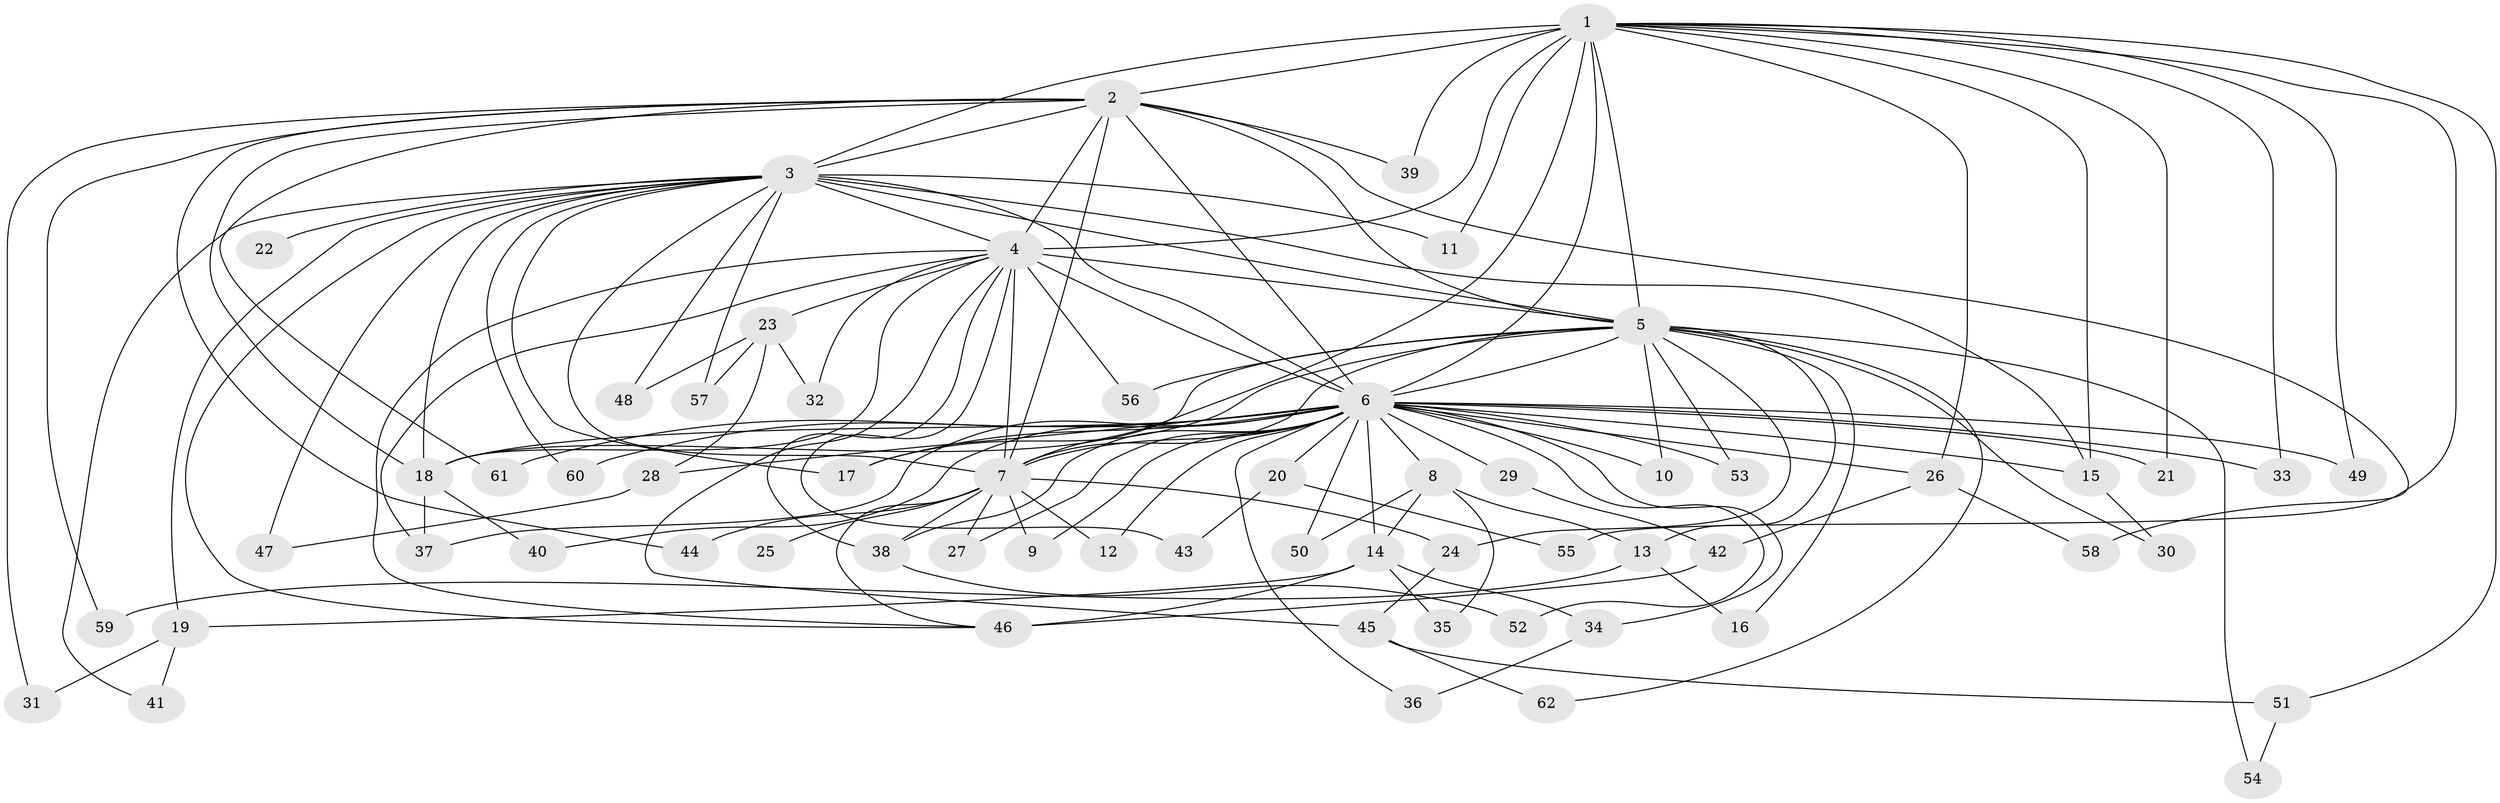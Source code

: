 // original degree distribution, {19: 0.034482758620689655, 11: 0.011494252873563218, 23: 0.022988505747126436, 14: 0.011494252873563218, 22: 0.011494252873563218, 17: 0.011494252873563218, 29: 0.011494252873563218, 6: 0.034482758620689655, 2: 0.5632183908045977, 4: 0.08045977011494253, 3: 0.1839080459770115, 5: 0.022988505747126436}
// Generated by graph-tools (version 1.1) at 2025/49/03/04/25 22:49:40]
// undirected, 62 vertices, 135 edges
graph export_dot {
  node [color=gray90,style=filled];
  1;
  2;
  3;
  4;
  5;
  6;
  7;
  8;
  9;
  10;
  11;
  12;
  13;
  14;
  15;
  16;
  17;
  18;
  19;
  20;
  21;
  22;
  23;
  24;
  25;
  26;
  27;
  28;
  29;
  30;
  31;
  32;
  33;
  34;
  35;
  36;
  37;
  38;
  39;
  40;
  41;
  42;
  43;
  44;
  45;
  46;
  47;
  48;
  49;
  50;
  51;
  52;
  53;
  54;
  55;
  56;
  57;
  58;
  59;
  60;
  61;
  62;
  1 -- 2 [weight=3.0];
  1 -- 3 [weight=1.0];
  1 -- 4 [weight=2.0];
  1 -- 5 [weight=1.0];
  1 -- 6 [weight=2.0];
  1 -- 7 [weight=1.0];
  1 -- 11 [weight=1.0];
  1 -- 15 [weight=1.0];
  1 -- 21 [weight=1.0];
  1 -- 26 [weight=1.0];
  1 -- 33 [weight=1.0];
  1 -- 39 [weight=1.0];
  1 -- 49 [weight=1.0];
  1 -- 51 [weight=1.0];
  1 -- 55 [weight=1.0];
  2 -- 3 [weight=3.0];
  2 -- 4 [weight=4.0];
  2 -- 5 [weight=2.0];
  2 -- 6 [weight=4.0];
  2 -- 7 [weight=3.0];
  2 -- 18 [weight=1.0];
  2 -- 31 [weight=1.0];
  2 -- 39 [weight=1.0];
  2 -- 44 [weight=1.0];
  2 -- 58 [weight=1.0];
  2 -- 59 [weight=1.0];
  2 -- 61 [weight=1.0];
  3 -- 4 [weight=2.0];
  3 -- 5 [weight=1.0];
  3 -- 6 [weight=2.0];
  3 -- 7 [weight=1.0];
  3 -- 11 [weight=1.0];
  3 -- 15 [weight=1.0];
  3 -- 17 [weight=1.0];
  3 -- 18 [weight=1.0];
  3 -- 19 [weight=1.0];
  3 -- 22 [weight=1.0];
  3 -- 41 [weight=1.0];
  3 -- 46 [weight=1.0];
  3 -- 47 [weight=1.0];
  3 -- 48 [weight=1.0];
  3 -- 57 [weight=1.0];
  3 -- 60 [weight=1.0];
  4 -- 5 [weight=3.0];
  4 -- 6 [weight=4.0];
  4 -- 7 [weight=2.0];
  4 -- 18 [weight=1.0];
  4 -- 23 [weight=2.0];
  4 -- 32 [weight=1.0];
  4 -- 37 [weight=1.0];
  4 -- 38 [weight=1.0];
  4 -- 43 [weight=1.0];
  4 -- 45 [weight=1.0];
  4 -- 46 [weight=1.0];
  4 -- 56 [weight=1.0];
  5 -- 6 [weight=2.0];
  5 -- 7 [weight=1.0];
  5 -- 10 [weight=1.0];
  5 -- 13 [weight=1.0];
  5 -- 16 [weight=1.0];
  5 -- 17 [weight=1.0];
  5 -- 18 [weight=2.0];
  5 -- 24 [weight=1.0];
  5 -- 30 [weight=1.0];
  5 -- 53 [weight=1.0];
  5 -- 54 [weight=1.0];
  5 -- 56 [weight=1.0];
  5 -- 62 [weight=1.0];
  6 -- 7 [weight=2.0];
  6 -- 8 [weight=2.0];
  6 -- 9 [weight=1.0];
  6 -- 10 [weight=1.0];
  6 -- 12 [weight=1.0];
  6 -- 14 [weight=3.0];
  6 -- 15 [weight=2.0];
  6 -- 17 [weight=1.0];
  6 -- 18 [weight=1.0];
  6 -- 20 [weight=1.0];
  6 -- 21 [weight=1.0];
  6 -- 26 [weight=1.0];
  6 -- 27 [weight=1.0];
  6 -- 28 [weight=1.0];
  6 -- 29 [weight=1.0];
  6 -- 33 [weight=1.0];
  6 -- 34 [weight=1.0];
  6 -- 36 [weight=1.0];
  6 -- 37 [weight=1.0];
  6 -- 38 [weight=1.0];
  6 -- 40 [weight=1.0];
  6 -- 49 [weight=1.0];
  6 -- 50 [weight=1.0];
  6 -- 52 [weight=1.0];
  6 -- 53 [weight=1.0];
  6 -- 60 [weight=1.0];
  6 -- 61 [weight=1.0];
  7 -- 9 [weight=1.0];
  7 -- 12 [weight=1.0];
  7 -- 24 [weight=1.0];
  7 -- 25 [weight=1.0];
  7 -- 27 [weight=1.0];
  7 -- 38 [weight=1.0];
  7 -- 44 [weight=1.0];
  7 -- 46 [weight=1.0];
  8 -- 13 [weight=1.0];
  8 -- 14 [weight=1.0];
  8 -- 35 [weight=1.0];
  8 -- 50 [weight=1.0];
  13 -- 16 [weight=1.0];
  13 -- 59 [weight=1.0];
  14 -- 19 [weight=1.0];
  14 -- 34 [weight=1.0];
  14 -- 35 [weight=2.0];
  14 -- 46 [weight=1.0];
  15 -- 30 [weight=1.0];
  18 -- 37 [weight=1.0];
  18 -- 40 [weight=1.0];
  19 -- 31 [weight=1.0];
  19 -- 41 [weight=1.0];
  20 -- 43 [weight=1.0];
  20 -- 55 [weight=1.0];
  23 -- 28 [weight=1.0];
  23 -- 32 [weight=1.0];
  23 -- 48 [weight=1.0];
  23 -- 57 [weight=1.0];
  24 -- 45 [weight=1.0];
  26 -- 42 [weight=1.0];
  26 -- 58 [weight=1.0];
  28 -- 47 [weight=1.0];
  29 -- 42 [weight=1.0];
  34 -- 36 [weight=1.0];
  38 -- 52 [weight=1.0];
  42 -- 46 [weight=2.0];
  45 -- 51 [weight=1.0];
  45 -- 62 [weight=1.0];
  51 -- 54 [weight=1.0];
}
